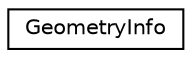 digraph "Graphical Class Hierarchy"
{
 // LATEX_PDF_SIZE
  edge [fontname="Helvetica",fontsize="10",labelfontname="Helvetica",labelfontsize="10"];
  node [fontname="Helvetica",fontsize="10",shape=record];
  rankdir="LR";
  Node0 [label="GeometryInfo",height=0.2,width=0.4,color="black", fillcolor="white", style="filled",URL="$struct_geometry_info.html",tooltip=" "];
}
